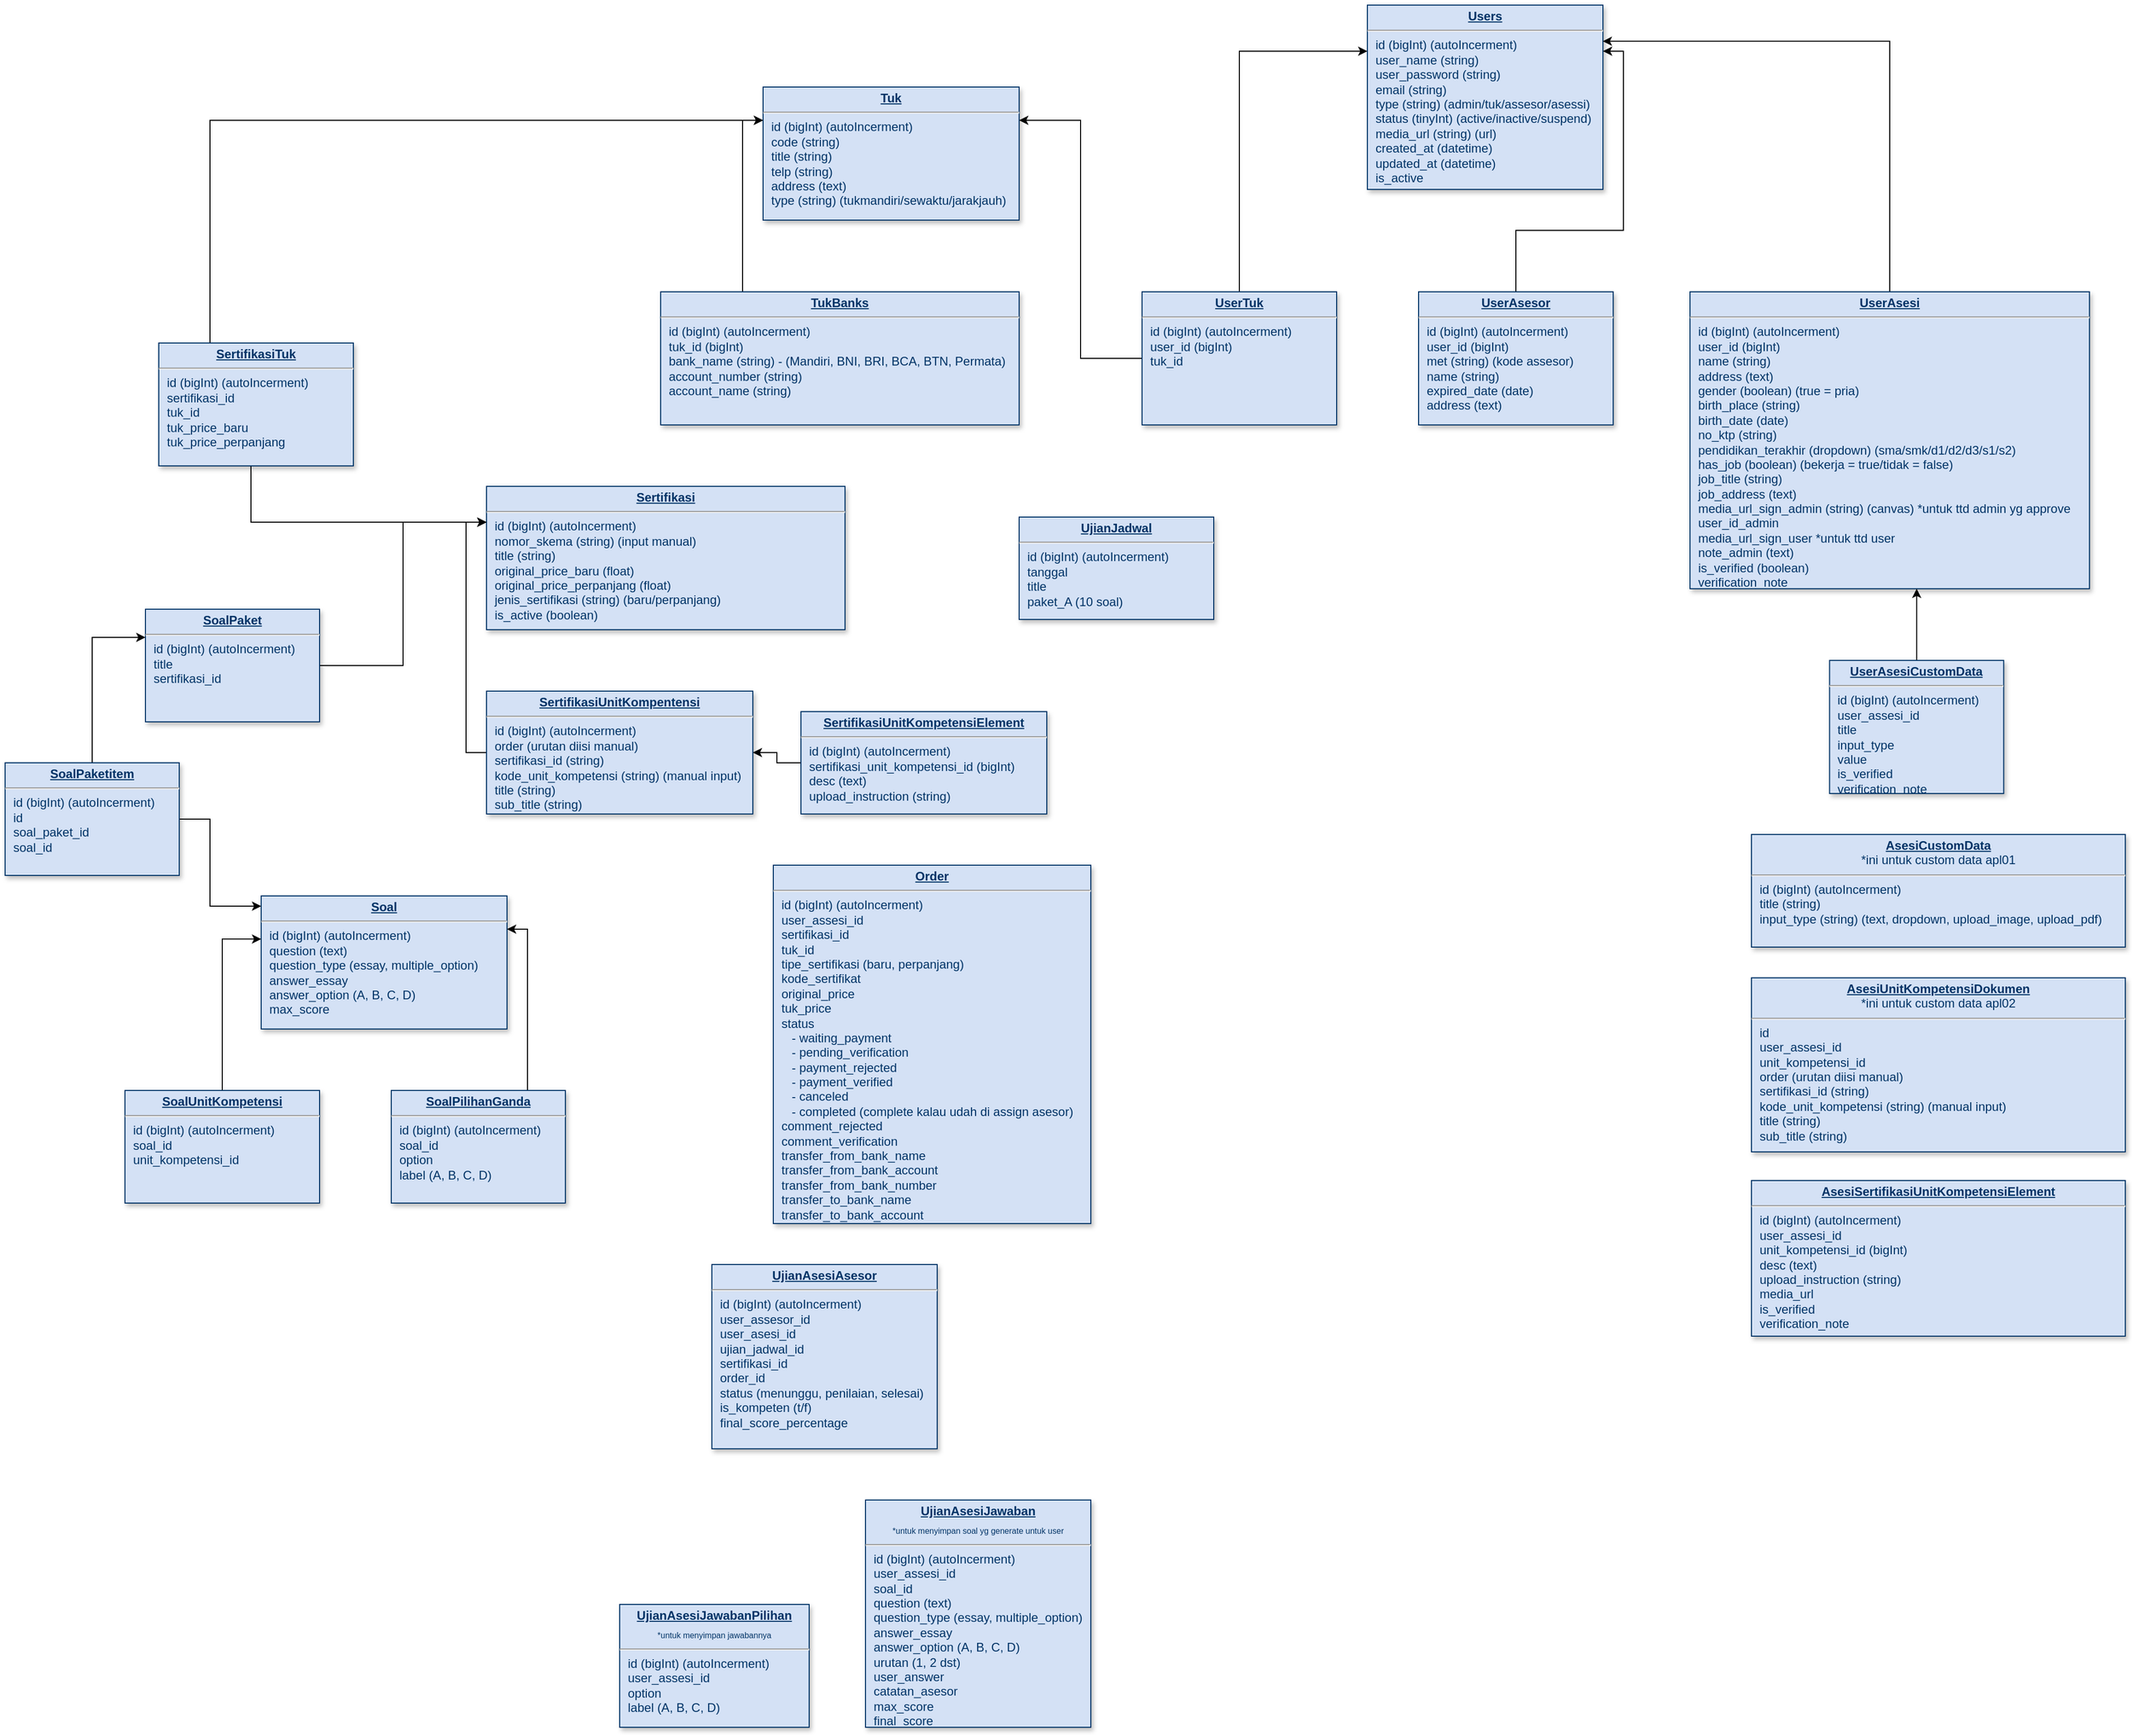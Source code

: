 <mxfile version="13.10.9" type="github">
  <diagram name="Page-1" id="efa7a0a1-bf9b-a30e-e6df-94a7791c09e9">
    <mxGraphModel dx="3292" dy="-245" grid="1" gridSize="10" guides="1" tooltips="1" connect="1" arrows="1" fold="1" page="1" pageScale="1" pageWidth="826" pageHeight="1169" background="#ffffff" math="0" shadow="0">
      <root>
        <mxCell id="0" />
        <mxCell id="1" parent="0" />
        <mxCell id="YZXBTbIjRNJ1mOJAg90B-25" value="&lt;p style=&quot;margin: 0px ; margin-top: 4px ; text-align: center ; text-decoration: underline&quot;&gt;&lt;strong&gt;Users&lt;/strong&gt;&lt;/p&gt;&lt;hr&gt;&lt;p style=&quot;margin: 0px ; margin-left: 8px&quot;&gt;id (bigInt) (autoIncerment)&lt;/p&gt;&lt;p style=&quot;margin: 0px ; margin-left: 8px&quot;&gt;user_name (string)&lt;/p&gt;&lt;p style=&quot;margin: 0px ; margin-left: 8px&quot;&gt;user_password (string)&lt;/p&gt;&lt;p style=&quot;margin: 0px ; margin-left: 8px&quot;&gt;email (string)&lt;/p&gt;&lt;p style=&quot;margin: 0px ; margin-left: 8px&quot;&gt;type (string) (admin/tuk/assesor/asessi)&lt;/p&gt;&lt;p style=&quot;margin: 0px ; margin-left: 8px&quot;&gt;status (tinyInt) (active/inactive/suspend)&lt;/p&gt;&lt;p style=&quot;margin: 0px ; margin-left: 8px&quot;&gt;media_url (string) (url)&lt;/p&gt;&lt;p style=&quot;margin: 0px ; margin-left: 8px&quot;&gt;created_at (datetime)&lt;/p&gt;&lt;p style=&quot;margin: 0px ; margin-left: 8px&quot;&gt;updated_at (datetime)&lt;/p&gt;&lt;p style=&quot;margin: 0px ; margin-left: 8px&quot;&gt;is_active&lt;/p&gt;" style="verticalAlign=top;align=left;overflow=fill;fontSize=12;fontFamily=Helvetica;html=1;strokeColor=#003366;shadow=1;fillColor=#D4E1F5;fontColor=#003366" parent="1" vertex="1">
          <mxGeometry x="-130" y="1420" width="230" height="180" as="geometry" />
        </mxCell>
        <mxCell id="NWYR0QhhFVFz2IaBORLZ-47" style="edgeStyle=orthogonalEdgeStyle;rounded=0;orthogonalLoop=1;jettySize=auto;html=1;entryX=0.999;entryY=0.196;entryDx=0;entryDy=0;entryPerimeter=0;" parent="1" source="YZXBTbIjRNJ1mOJAg90B-26" target="YZXBTbIjRNJ1mOJAg90B-25" edge="1">
          <mxGeometry relative="1" as="geometry">
            <Array as="points">
              <mxPoint x="380" y="1455" />
            </Array>
          </mxGeometry>
        </mxCell>
        <mxCell id="YZXBTbIjRNJ1mOJAg90B-26" value="&lt;p style=&quot;margin: 4px 0px 0px ; text-align: center&quot;&gt;&lt;b&gt;&lt;u&gt;UserAsesi&lt;/u&gt;&lt;/b&gt;&lt;br&gt;&lt;/p&gt;&lt;hr&gt;&lt;p style=&quot;margin: 0px ; margin-left: 8px&quot;&gt;id (bigInt) (autoIncerment)&lt;/p&gt;&lt;p style=&quot;margin: 0px ; margin-left: 8px&quot;&gt;user_id (bigInt)&lt;/p&gt;&lt;p style=&quot;margin: 0px ; margin-left: 8px&quot;&gt;name (string)&lt;/p&gt;&lt;p style=&quot;margin: 0px ; margin-left: 8px&quot;&gt;address (text)&lt;/p&gt;&lt;p style=&quot;margin: 0px ; margin-left: 8px&quot;&gt;gender (boolean) (true = pria)&lt;/p&gt;&lt;p style=&quot;margin: 0px ; margin-left: 8px&quot;&gt;birth_place (string)&lt;/p&gt;&lt;p style=&quot;margin: 0px ; margin-left: 8px&quot;&gt;birth_date (date)&lt;/p&gt;&lt;p style=&quot;margin: 0px ; margin-left: 8px&quot;&gt;no_ktp (string)&lt;/p&gt;&lt;p style=&quot;margin: 0px ; margin-left: 8px&quot;&gt;pendidikan_terakhir (dropdown) (sma/smk/d1/d2/d3/s1/s2)&lt;/p&gt;&lt;p style=&quot;margin: 0px ; margin-left: 8px&quot;&gt;has_job (boolean) (bekerja = true/tidak = false)&lt;/p&gt;&lt;p style=&quot;margin: 0px ; margin-left: 8px&quot;&gt;job_title (string)&lt;/p&gt;&lt;p style=&quot;margin: 0px ; margin-left: 8px&quot;&gt;job_address (text)&lt;/p&gt;&lt;p style=&quot;margin: 0px ; margin-left: 8px&quot;&gt;media_url_sign_admin (string) (canvas) *untuk ttd admin yg approve&lt;/p&gt;&lt;p style=&quot;margin: 0px ; margin-left: 8px&quot;&gt;user_id_admin&lt;/p&gt;&lt;p style=&quot;margin: 0px ; margin-left: 8px&quot;&gt;media_url_sign_user *untuk ttd user&lt;/p&gt;&lt;p style=&quot;margin: 0px ; margin-left: 8px&quot;&gt;note_admin (text)&lt;/p&gt;&lt;p style=&quot;margin: 0px ; margin-left: 8px&quot;&gt;is_verified (boolean)&lt;/p&gt;&lt;p style=&quot;margin: 0px ; margin-left: 8px&quot;&gt;verification_note&lt;/p&gt;" style="verticalAlign=top;align=left;overflow=fill;fontSize=12;fontFamily=Helvetica;html=1;strokeColor=#003366;shadow=1;fillColor=#D4E1F5;fontColor=#003366" parent="1" vertex="1">
          <mxGeometry x="185" y="1700" width="390" height="290" as="geometry" />
        </mxCell>
        <mxCell id="NWYR0QhhFVFz2IaBORLZ-48" style="edgeStyle=orthogonalEdgeStyle;rounded=0;orthogonalLoop=1;jettySize=auto;html=1;entryX=1;entryY=0.25;entryDx=0;entryDy=0;" parent="1" source="YZXBTbIjRNJ1mOJAg90B-28" target="YZXBTbIjRNJ1mOJAg90B-25" edge="1">
          <mxGeometry relative="1" as="geometry">
            <Array as="points">
              <mxPoint x="15" y="1640" />
              <mxPoint x="120" y="1640" />
              <mxPoint x="120" y="1465" />
            </Array>
          </mxGeometry>
        </mxCell>
        <mxCell id="YZXBTbIjRNJ1mOJAg90B-28" value="&lt;p style=&quot;margin: 4px 0px 0px ; text-align: center&quot;&gt;&lt;b&gt;&lt;u&gt;UserAsesor&lt;/u&gt;&lt;/b&gt;&lt;br&gt;&lt;/p&gt;&lt;hr&gt;&lt;p style=&quot;margin: 0px ; margin-left: 8px&quot;&gt;id (bigInt) (autoIncerment)&lt;/p&gt;&lt;p style=&quot;margin: 0px ; margin-left: 8px&quot;&gt;user_id (bigInt)&lt;/p&gt;&lt;p style=&quot;margin: 0px ; margin-left: 8px&quot;&gt;met (string) (kode assesor)&lt;/p&gt;&lt;p style=&quot;margin: 0px ; margin-left: 8px&quot;&gt;name (string)&lt;/p&gt;&lt;p style=&quot;margin: 0px ; margin-left: 8px&quot;&gt;expired_date (date)&lt;/p&gt;&lt;p style=&quot;margin: 0px ; margin-left: 8px&quot;&gt;address (text)&lt;/p&gt;" style="verticalAlign=top;align=left;overflow=fill;fontSize=12;fontFamily=Helvetica;html=1;strokeColor=#003366;shadow=1;fillColor=#D4E1F5;fontColor=#003366" parent="1" vertex="1">
          <mxGeometry x="-80" y="1700" width="190" height="130" as="geometry" />
        </mxCell>
        <mxCell id="NWYR0QhhFVFz2IaBORLZ-58" style="edgeStyle=orthogonalEdgeStyle;rounded=0;orthogonalLoop=1;jettySize=auto;html=1;" parent="1" source="YZXBTbIjRNJ1mOJAg90B-29" target="YZXBTbIjRNJ1mOJAg90B-26" edge="1">
          <mxGeometry relative="1" as="geometry">
            <Array as="points">
              <mxPoint x="406" y="2010" />
              <mxPoint x="406" y="2010" />
            </Array>
          </mxGeometry>
        </mxCell>
        <mxCell id="YZXBTbIjRNJ1mOJAg90B-29" value="&lt;p style=&quot;margin: 4px 0px 0px ; text-align: center&quot;&gt;&lt;b&gt;&lt;u&gt;UserAsesiCustomData&lt;/u&gt;&lt;/b&gt;&lt;br&gt;&lt;/p&gt;&lt;hr&gt;&lt;p style=&quot;margin: 0px ; margin-left: 8px&quot;&gt;id (bigInt) (autoIncerment)&lt;/p&gt;&lt;p style=&quot;margin: 0px ; margin-left: 8px&quot;&gt;user_assesi_id&lt;/p&gt;&lt;p style=&quot;margin: 0px ; margin-left: 8px&quot;&gt;title&lt;/p&gt;&lt;p style=&quot;margin: 0px ; margin-left: 8px&quot;&gt;input_type&lt;/p&gt;&lt;p style=&quot;margin: 0px ; margin-left: 8px&quot;&gt;value&lt;/p&gt;&lt;p style=&quot;margin: 0px ; margin-left: 8px&quot;&gt;is_verified&lt;/p&gt;&lt;p style=&quot;margin: 0px ; margin-left: 8px&quot;&gt;verification_note&lt;/p&gt;" style="verticalAlign=top;align=left;overflow=fill;fontSize=12;fontFamily=Helvetica;html=1;strokeColor=#003366;shadow=1;fillColor=#D4E1F5;fontColor=#003366" parent="1" vertex="1">
          <mxGeometry x="321.25" y="2060" width="170" height="130" as="geometry" />
        </mxCell>
        <mxCell id="YZXBTbIjRNJ1mOJAg90B-30" value="&lt;p style=&quot;margin: 4px 0px 0px ; text-align: center&quot;&gt;&lt;b&gt;&lt;u&gt;AsesiCustomData&lt;br&gt;&lt;/u&gt;&lt;/b&gt;*ini untuk custom data apl01&lt;br&gt;&lt;/p&gt;&lt;hr&gt;&lt;p style=&quot;margin: 0px ; margin-left: 8px&quot;&gt;id (bigInt) (autoIncerment)&lt;/p&gt;&lt;p style=&quot;margin: 0px ; margin-left: 8px&quot;&gt;title (string)&lt;/p&gt;&lt;p style=&quot;margin: 0px ; margin-left: 8px&quot;&gt;input_type (string) (text, dropdown, upload_image, upload_pdf)&lt;/p&gt;" style="verticalAlign=top;align=left;overflow=fill;fontSize=12;fontFamily=Helvetica;html=1;strokeColor=#003366;shadow=1;fillColor=#D4E1F5;fontColor=#003366" parent="1" vertex="1">
          <mxGeometry x="245" y="2230" width="365" height="110" as="geometry" />
        </mxCell>
        <mxCell id="YZXBTbIjRNJ1mOJAg90B-31" value="&lt;p style=&quot;margin: 4px 0px 0px ; text-align: center&quot;&gt;&lt;u&gt;&lt;b&gt;AsesiUnitKompetensiDokumen&lt;/b&gt;&lt;br&gt;&lt;/u&gt;*ini untuk custom data apl02&lt;br&gt;&lt;/p&gt;&lt;hr&gt;&lt;p style=&quot;margin: 0px ; margin-left: 8px&quot;&gt;id&lt;/p&gt;&lt;p style=&quot;margin: 0px ; margin-left: 8px&quot;&gt;user_assesi_id&lt;/p&gt;&lt;p style=&quot;margin: 0px ; margin-left: 8px&quot;&gt;unit_kompetensi_id&lt;/p&gt;&lt;p style=&quot;margin: 0px ; margin-left: 8px&quot;&gt;order (urutan diisi manual)&lt;/p&gt;&lt;p style=&quot;margin: 0px ; margin-left: 8px&quot;&gt;sertifikasi_id (string)&lt;/p&gt;&lt;p style=&quot;margin: 0px ; margin-left: 8px&quot;&gt;kode_unit_kompetensi (string) (manual input)&lt;/p&gt;&lt;p style=&quot;margin: 0px ; margin-left: 8px&quot;&gt;title (string)&lt;/p&gt;&lt;p style=&quot;margin: 0px ; margin-left: 8px&quot;&gt;sub_title (string)&lt;/p&gt;" style="verticalAlign=top;align=left;overflow=fill;fontSize=12;fontFamily=Helvetica;html=1;strokeColor=#003366;shadow=1;fillColor=#D4E1F5;fontColor=#003366" parent="1" vertex="1">
          <mxGeometry x="245" y="2370" width="365" height="170" as="geometry" />
        </mxCell>
        <mxCell id="YZXBTbIjRNJ1mOJAg90B-32" value="&lt;p style=&quot;margin: 4px 0px 0px ; text-align: center&quot;&gt;&lt;b&gt;&lt;u&gt;AsesiSertifikasiUnitKompetensiElement&lt;/u&gt;&lt;/b&gt;&lt;br&gt;&lt;/p&gt;&lt;hr&gt;&lt;p style=&quot;margin: 0px ; margin-left: 8px&quot;&gt;id (bigInt) (autoIncerment)&lt;/p&gt;&lt;p style=&quot;margin: 0px ; margin-left: 8px&quot;&gt;user_assesi_id&lt;/p&gt;&lt;p style=&quot;margin: 0px ; margin-left: 8px&quot;&gt;unit_kompetensi_id (bigInt)&lt;/p&gt;&lt;p style=&quot;margin: 0px ; margin-left: 8px&quot;&gt;desc (text)&lt;/p&gt;&lt;p style=&quot;margin: 0px ; margin-left: 8px&quot;&gt;upload_instruction (string)&lt;/p&gt;&lt;p style=&quot;margin: 0px ; margin-left: 8px&quot;&gt;media_url&lt;/p&gt;&lt;p style=&quot;margin: 0px ; margin-left: 8px&quot;&gt;is_verified&lt;/p&gt;&lt;p style=&quot;margin: 0px ; margin-left: 8px&quot;&gt;verification_note&lt;/p&gt;" style="verticalAlign=top;align=left;overflow=fill;fontSize=12;fontFamily=Helvetica;html=1;strokeColor=#003366;shadow=1;fillColor=#D4E1F5;fontColor=#003366" parent="1" vertex="1">
          <mxGeometry x="245" y="2568" width="365" height="152" as="geometry" />
        </mxCell>
        <mxCell id="NWYR0QhhFVFz2IaBORLZ-49" style="edgeStyle=orthogonalEdgeStyle;rounded=0;orthogonalLoop=1;jettySize=auto;html=1;entryX=0;entryY=0.25;entryDx=0;entryDy=0;" parent="1" source="NWYR0QhhFVFz2IaBORLZ-25" target="YZXBTbIjRNJ1mOJAg90B-25" edge="1">
          <mxGeometry relative="1" as="geometry">
            <Array as="points">
              <mxPoint x="-255" y="1465" />
            </Array>
          </mxGeometry>
        </mxCell>
        <mxCell id="NWYR0QhhFVFz2IaBORLZ-50" style="edgeStyle=orthogonalEdgeStyle;rounded=0;orthogonalLoop=1;jettySize=auto;html=1;entryX=1;entryY=0.25;entryDx=0;entryDy=0;" parent="1" source="NWYR0QhhFVFz2IaBORLZ-25" target="NWYR0QhhFVFz2IaBORLZ-27" edge="1">
          <mxGeometry relative="1" as="geometry" />
        </mxCell>
        <mxCell id="NWYR0QhhFVFz2IaBORLZ-25" value="&lt;p style=&quot;margin: 4px 0px 0px ; text-align: center&quot;&gt;&lt;b&gt;&lt;u&gt;UserTuk&lt;/u&gt;&lt;/b&gt;&lt;br&gt;&lt;/p&gt;&lt;hr&gt;&lt;p style=&quot;margin: 0px ; margin-left: 8px&quot;&gt;id (bigInt) (autoIncerment)&lt;/p&gt;&lt;p style=&quot;margin: 0px ; margin-left: 8px&quot;&gt;user_id (bigInt)&lt;/p&gt;&lt;p style=&quot;margin: 0px ; margin-left: 8px&quot;&gt;tuk_id&lt;br&gt;&lt;/p&gt;" style="verticalAlign=top;align=left;overflow=fill;fontSize=12;fontFamily=Helvetica;html=1;strokeColor=#003366;shadow=1;fillColor=#D4E1F5;fontColor=#003366" parent="1" vertex="1">
          <mxGeometry x="-350" y="1700" width="190" height="130" as="geometry" />
        </mxCell>
        <mxCell id="NWYR0QhhFVFz2IaBORLZ-27" value="&lt;p style=&quot;margin: 4px 0px 0px ; text-align: center&quot;&gt;&lt;b&gt;&lt;u&gt;Tuk&lt;/u&gt;&lt;/b&gt;&lt;br&gt;&lt;/p&gt;&lt;hr&gt;&lt;p style=&quot;margin: 0px ; margin-left: 8px&quot;&gt;id (bigInt) (autoIncerment)&lt;/p&gt;&lt;p style=&quot;margin: 0px ; margin-left: 8px&quot;&gt;code (string)&lt;/p&gt;&lt;p style=&quot;margin: 0px ; margin-left: 8px&quot;&gt;title (string)&lt;/p&gt;&lt;p style=&quot;margin: 0px ; margin-left: 8px&quot;&gt;telp (string)&lt;/p&gt;&lt;p style=&quot;margin: 0px ; margin-left: 8px&quot;&gt;address (text)&lt;/p&gt;&lt;p style=&quot;margin: 0px ; margin-left: 8px&quot;&gt;type (string) (tukmandiri/sewaktu/jarakjauh)&lt;/p&gt;" style="verticalAlign=top;align=left;overflow=fill;fontSize=12;fontFamily=Helvetica;html=1;strokeColor=#003366;shadow=1;fillColor=#D4E1F5;fontColor=#003366" parent="1" vertex="1">
          <mxGeometry x="-720" y="1500" width="250" height="130" as="geometry" />
        </mxCell>
        <mxCell id="NWYR0QhhFVFz2IaBORLZ-51" style="edgeStyle=orthogonalEdgeStyle;rounded=0;orthogonalLoop=1;jettySize=auto;html=1;entryX=0;entryY=0.25;entryDx=0;entryDy=0;" parent="1" source="NWYR0QhhFVFz2IaBORLZ-28" target="NWYR0QhhFVFz2IaBORLZ-27" edge="1">
          <mxGeometry relative="1" as="geometry">
            <Array as="points">
              <mxPoint x="-740" y="1532" />
            </Array>
          </mxGeometry>
        </mxCell>
        <mxCell id="NWYR0QhhFVFz2IaBORLZ-28" value="&lt;p style=&quot;margin: 4px 0px 0px ; text-align: center&quot;&gt;&lt;b&gt;&lt;u&gt;TukBanks&lt;/u&gt;&lt;/b&gt;&lt;br&gt;&lt;/p&gt;&lt;hr&gt;&lt;p style=&quot;margin: 0px ; margin-left: 8px&quot;&gt;id (bigInt) (autoIncerment)&lt;/p&gt;&lt;p style=&quot;margin: 0px ; margin-left: 8px&quot;&gt;tuk_id (bigInt)&lt;/p&gt;&lt;p style=&quot;margin: 0px ; margin-left: 8px&quot;&gt;bank_name (string) - (Mandiri, BNI, BRI, BCA, BTN, Permata)&lt;/p&gt;&lt;p style=&quot;margin: 0px ; margin-left: 8px&quot;&gt;account_number (string)&lt;/p&gt;&lt;p style=&quot;margin: 0px ; margin-left: 8px&quot;&gt;account_name (string)&lt;/p&gt;" style="verticalAlign=top;align=left;overflow=fill;fontSize=12;fontFamily=Helvetica;html=1;strokeColor=#003366;shadow=1;fillColor=#D4E1F5;fontColor=#003366" parent="1" vertex="1">
          <mxGeometry x="-820" y="1700" width="350" height="130" as="geometry" />
        </mxCell>
        <mxCell id="NWYR0QhhFVFz2IaBORLZ-29" value="&lt;p style=&quot;margin: 4px 0px 0px ; text-align: center&quot;&gt;&lt;b&gt;&lt;u&gt;Sertifikasi&lt;/u&gt;&lt;/b&gt;&lt;br&gt;&lt;/p&gt;&lt;hr&gt;&lt;p style=&quot;margin: 0px ; margin-left: 8px&quot;&gt;id (bigInt) (autoIncerment)&lt;/p&gt;&lt;p style=&quot;margin: 0px ; margin-left: 8px&quot;&gt;nomor_skema (string) (input manual)&lt;/p&gt;&lt;p style=&quot;margin: 0px ; margin-left: 8px&quot;&gt;title (string)&lt;/p&gt;&lt;p style=&quot;margin: 0px ; margin-left: 8px&quot;&gt;original_price_baru (float)&lt;/p&gt;&lt;p style=&quot;margin: 0px ; margin-left: 8px&quot;&gt;original_price_perpanjang (float)&lt;/p&gt;&lt;p style=&quot;margin: 0px ; margin-left: 8px&quot;&gt;jenis_sertifikasi (string) (baru/perpanjang)&lt;/p&gt;&lt;p style=&quot;margin: 0px ; margin-left: 8px&quot;&gt;is_active (boolean)&lt;/p&gt;" style="verticalAlign=top;align=left;overflow=fill;fontSize=12;fontFamily=Helvetica;html=1;strokeColor=#003366;shadow=1;fillColor=#D4E1F5;fontColor=#003366" parent="1" vertex="1">
          <mxGeometry x="-990" y="1890" width="350" height="140" as="geometry" />
        </mxCell>
        <mxCell id="NWYR0QhhFVFz2IaBORLZ-52" style="edgeStyle=orthogonalEdgeStyle;rounded=0;orthogonalLoop=1;jettySize=auto;html=1;entryX=0;entryY=0.25;entryDx=0;entryDy=0;" parent="1" source="NWYR0QhhFVFz2IaBORLZ-30" target="NWYR0QhhFVFz2IaBORLZ-29" edge="1">
          <mxGeometry relative="1" as="geometry">
            <Array as="points">
              <mxPoint x="-1220" y="1925" />
            </Array>
          </mxGeometry>
        </mxCell>
        <mxCell id="NWYR0QhhFVFz2IaBORLZ-53" style="edgeStyle=orthogonalEdgeStyle;rounded=0;orthogonalLoop=1;jettySize=auto;html=1;entryX=0;entryY=0.25;entryDx=0;entryDy=0;" parent="1" source="NWYR0QhhFVFz2IaBORLZ-30" target="NWYR0QhhFVFz2IaBORLZ-27" edge="1">
          <mxGeometry relative="1" as="geometry">
            <Array as="points">
              <mxPoint x="-1260" y="1532" />
            </Array>
          </mxGeometry>
        </mxCell>
        <mxCell id="NWYR0QhhFVFz2IaBORLZ-30" value="&lt;p style=&quot;margin: 4px 0px 0px ; text-align: center&quot;&gt;&lt;b&gt;&lt;u&gt;SertifikasiTuk&lt;/u&gt;&lt;/b&gt;&lt;br&gt;&lt;/p&gt;&lt;hr&gt;&lt;p style=&quot;margin: 0px ; margin-left: 8px&quot;&gt;id (bigInt) (autoIncerment)&lt;/p&gt;&lt;p style=&quot;margin: 0px ; margin-left: 8px&quot;&gt;sertifikasi_id&lt;/p&gt;&lt;p style=&quot;margin: 0px ; margin-left: 8px&quot;&gt;tuk_id&lt;/p&gt;&lt;p style=&quot;margin: 0px ; margin-left: 8px&quot;&gt;tuk_price_baru&lt;/p&gt;&lt;p style=&quot;margin: 0px ; margin-left: 8px&quot;&gt;tuk_price_perpanjang&lt;/p&gt;" style="verticalAlign=top;align=left;overflow=fill;fontSize=12;fontFamily=Helvetica;html=1;strokeColor=#003366;shadow=1;fillColor=#D4E1F5;fontColor=#003366" parent="1" vertex="1">
          <mxGeometry x="-1310" y="1750" width="190" height="120" as="geometry" />
        </mxCell>
        <mxCell id="NWYR0QhhFVFz2IaBORLZ-57" style="edgeStyle=orthogonalEdgeStyle;rounded=0;orthogonalLoop=1;jettySize=auto;html=1;entryX=1;entryY=0.5;entryDx=0;entryDy=0;" parent="1" source="NWYR0QhhFVFz2IaBORLZ-31" target="NWYR0QhhFVFz2IaBORLZ-54" edge="1">
          <mxGeometry relative="1" as="geometry" />
        </mxCell>
        <mxCell id="NWYR0QhhFVFz2IaBORLZ-31" value="&lt;p style=&quot;margin: 4px 0px 0px ; text-align: center&quot;&gt;&lt;b&gt;&lt;u&gt;SertifikasiUnitKompetensiElement&lt;/u&gt;&lt;/b&gt;&lt;br&gt;&lt;/p&gt;&lt;hr&gt;&lt;p style=&quot;margin: 0px ; margin-left: 8px&quot;&gt;id (bigInt) (autoIncerment)&lt;/p&gt;&lt;p style=&quot;margin: 0px ; margin-left: 8px&quot;&gt;sertifikasi_unit_kompetensi_id (bigInt)&lt;/p&gt;&lt;p style=&quot;margin: 0px ; margin-left: 8px&quot;&gt;desc (text)&lt;/p&gt;&lt;p style=&quot;margin: 0px ; margin-left: 8px&quot;&gt;upload_instruction (string)&lt;/p&gt;" style="verticalAlign=top;align=left;overflow=fill;fontSize=12;fontFamily=Helvetica;html=1;strokeColor=#003366;shadow=1;fillColor=#D4E1F5;fontColor=#003366" parent="1" vertex="1">
          <mxGeometry x="-683" y="2110" width="240" height="100" as="geometry" />
        </mxCell>
        <mxCell id="NWYR0QhhFVFz2IaBORLZ-32" value="&lt;p style=&quot;margin: 4px 0px 0px ; text-align: center&quot;&gt;&lt;b&gt;&lt;u&gt;Soal&lt;/u&gt;&lt;/b&gt;&lt;br&gt;&lt;/p&gt;&lt;hr&gt;&lt;p style=&quot;margin: 0px ; margin-left: 8px&quot;&gt;id (bigInt) (autoIncerment)&lt;/p&gt;&lt;p style=&quot;margin: 0px ; margin-left: 8px&quot;&gt;question (text)&lt;/p&gt;&lt;p style=&quot;margin: 0px ; margin-left: 8px&quot;&gt;question_type (essay, multiple_option)&lt;/p&gt;&lt;p style=&quot;margin: 0px ; margin-left: 8px&quot;&gt;answer_essay&lt;/p&gt;&lt;p style=&quot;margin: 0px ; margin-left: 8px&quot;&gt;answer_option (A, B, C, D)&lt;/p&gt;&lt;p style=&quot;margin: 0px ; margin-left: 8px&quot;&gt;max_score&lt;/p&gt;" style="verticalAlign=top;align=left;overflow=fill;fontSize=12;fontFamily=Helvetica;html=1;strokeColor=#003366;shadow=1;fillColor=#D4E1F5;fontColor=#003366" parent="1" vertex="1">
          <mxGeometry x="-1210" y="2290" width="240" height="130" as="geometry" />
        </mxCell>
        <mxCell id="lVNDRYN5XgSrQ29oyshX-25" style="edgeStyle=orthogonalEdgeStyle;rounded=0;orthogonalLoop=1;jettySize=auto;html=1;entryX=0;entryY=0.324;entryDx=0;entryDy=0;entryPerimeter=0;" edge="1" parent="1" source="NWYR0QhhFVFz2IaBORLZ-33" target="NWYR0QhhFVFz2IaBORLZ-32">
          <mxGeometry relative="1" as="geometry" />
        </mxCell>
        <mxCell id="NWYR0QhhFVFz2IaBORLZ-33" value="&lt;p style=&quot;margin: 4px 0px 0px ; text-align: center&quot;&gt;&lt;b&gt;&lt;u&gt;SoalUnitKompetensi&lt;/u&gt;&lt;/b&gt;&lt;br&gt;&lt;/p&gt;&lt;hr&gt;&lt;p style=&quot;margin: 0px ; margin-left: 8px&quot;&gt;id (bigInt) (autoIncerment)&lt;/p&gt;&lt;p style=&quot;margin: 0px ; margin-left: 8px&quot;&gt;soal_id&lt;/p&gt;&lt;p style=&quot;margin: 0px ; margin-left: 8px&quot;&gt;unit_kompetensi_id&lt;/p&gt;" style="verticalAlign=top;align=left;overflow=fill;fontSize=12;fontFamily=Helvetica;html=1;strokeColor=#003366;shadow=1;fillColor=#D4E1F5;fontColor=#003366" parent="1" vertex="1">
          <mxGeometry x="-1343" y="2480" width="190" height="110" as="geometry" />
        </mxCell>
        <mxCell id="lVNDRYN5XgSrQ29oyshX-26" style="edgeStyle=orthogonalEdgeStyle;rounded=0;orthogonalLoop=1;jettySize=auto;html=1;entryX=1;entryY=0.25;entryDx=0;entryDy=0;" edge="1" parent="1" source="NWYR0QhhFVFz2IaBORLZ-34" target="NWYR0QhhFVFz2IaBORLZ-32">
          <mxGeometry relative="1" as="geometry">
            <Array as="points">
              <mxPoint x="-950" y="2323" />
            </Array>
          </mxGeometry>
        </mxCell>
        <mxCell id="NWYR0QhhFVFz2IaBORLZ-34" value="&lt;p style=&quot;margin: 4px 0px 0px ; text-align: center&quot;&gt;&lt;b&gt;&lt;u&gt;SoalPilihanGanda&lt;/u&gt;&lt;/b&gt;&lt;br&gt;&lt;/p&gt;&lt;hr&gt;&lt;p style=&quot;margin: 0px ; margin-left: 8px&quot;&gt;id (bigInt) (autoIncerment)&lt;/p&gt;&lt;p style=&quot;margin: 0px ; margin-left: 8px&quot;&gt;&lt;span&gt;soal_id&lt;/span&gt;&lt;br&gt;&lt;/p&gt;&lt;p style=&quot;margin: 0px ; margin-left: 8px&quot;&gt;option&lt;/p&gt;&lt;p style=&quot;margin: 0px ; margin-left: 8px&quot;&gt;label (A, B, C, D)&lt;/p&gt;" style="verticalAlign=top;align=left;overflow=fill;fontSize=12;fontFamily=Helvetica;html=1;strokeColor=#003366;shadow=1;fillColor=#D4E1F5;fontColor=#003366" parent="1" vertex="1">
          <mxGeometry x="-1083" y="2480" width="170" height="110" as="geometry" />
        </mxCell>
        <mxCell id="lVNDRYN5XgSrQ29oyshX-27" style="edgeStyle=orthogonalEdgeStyle;rounded=0;orthogonalLoop=1;jettySize=auto;html=1;entryX=0;entryY=0.25;entryDx=0;entryDy=0;" edge="1" parent="1" source="NWYR0QhhFVFz2IaBORLZ-35" target="NWYR0QhhFVFz2IaBORLZ-29">
          <mxGeometry relative="1" as="geometry" />
        </mxCell>
        <mxCell id="NWYR0QhhFVFz2IaBORLZ-35" value="&lt;p style=&quot;margin: 4px 0px 0px ; text-align: center&quot;&gt;&lt;b&gt;&lt;u&gt;SoalPaket&lt;/u&gt;&lt;/b&gt;&lt;br&gt;&lt;/p&gt;&lt;hr&gt;&lt;p style=&quot;margin: 0px ; margin-left: 8px&quot;&gt;id (bigInt) (autoIncerment)&lt;/p&gt;&lt;p style=&quot;margin: 0px ; margin-left: 8px&quot;&gt;title&lt;/p&gt;&lt;p style=&quot;margin: 0px ; margin-left: 8px&quot;&gt;sertifikasi_id&lt;/p&gt;" style="verticalAlign=top;align=left;overflow=fill;fontSize=12;fontFamily=Helvetica;html=1;strokeColor=#003366;shadow=1;fillColor=#D4E1F5;fontColor=#003366" parent="1" vertex="1">
          <mxGeometry x="-1323" y="2010" width="170" height="110" as="geometry" />
        </mxCell>
        <mxCell id="lVNDRYN5XgSrQ29oyshX-28" style="edgeStyle=orthogonalEdgeStyle;rounded=0;orthogonalLoop=1;jettySize=auto;html=1;entryX=0;entryY=0.25;entryDx=0;entryDy=0;" edge="1" parent="1" source="NWYR0QhhFVFz2IaBORLZ-36" target="NWYR0QhhFVFz2IaBORLZ-35">
          <mxGeometry relative="1" as="geometry" />
        </mxCell>
        <mxCell id="lVNDRYN5XgSrQ29oyshX-29" style="edgeStyle=orthogonalEdgeStyle;rounded=0;orthogonalLoop=1;jettySize=auto;html=1;exitX=1;exitY=0.5;exitDx=0;exitDy=0;" edge="1" parent="1" source="NWYR0QhhFVFz2IaBORLZ-36" target="NWYR0QhhFVFz2IaBORLZ-32">
          <mxGeometry relative="1" as="geometry">
            <Array as="points">
              <mxPoint x="-1260" y="2215" />
              <mxPoint x="-1260" y="2300" />
            </Array>
          </mxGeometry>
        </mxCell>
        <mxCell id="NWYR0QhhFVFz2IaBORLZ-36" value="&lt;p style=&quot;margin: 4px 0px 0px ; text-align: center&quot;&gt;&lt;b&gt;&lt;u&gt;SoalPaketitem&lt;/u&gt;&lt;/b&gt;&lt;br&gt;&lt;/p&gt;&lt;hr&gt;&lt;p style=&quot;margin: 0px ; margin-left: 8px&quot;&gt;id (bigInt) (autoIncerment)&lt;/p&gt;&lt;p style=&quot;margin: 0px ; margin-left: 8px&quot;&gt;id&lt;/p&gt;&lt;p style=&quot;margin: 0px ; margin-left: 8px&quot;&gt;soal_paket_id&lt;/p&gt;&lt;p style=&quot;margin: 0px ; margin-left: 8px&quot;&gt;soal_id&lt;/p&gt;" style="verticalAlign=top;align=left;overflow=fill;fontSize=12;fontFamily=Helvetica;html=1;strokeColor=#003366;shadow=1;fillColor=#D4E1F5;fontColor=#003366" parent="1" vertex="1">
          <mxGeometry x="-1460" y="2160" width="170" height="110" as="geometry" />
        </mxCell>
        <mxCell id="NWYR0QhhFVFz2IaBORLZ-38" value="&lt;p style=&quot;margin: 4px 0px 0px ; text-align: center&quot;&gt;&lt;b&gt;&lt;u&gt;UjianJadwal&lt;/u&gt;&lt;/b&gt;&lt;br&gt;&lt;/p&gt;&lt;hr&gt;&lt;p style=&quot;margin: 0px ; margin-left: 8px&quot;&gt;id (bigInt) (autoIncerment)&lt;/p&gt;&lt;p style=&quot;margin: 0px ; margin-left: 8px&quot;&gt;tanggal&lt;/p&gt;&lt;p style=&quot;margin: 0px ; margin-left: 8px&quot;&gt;title&lt;/p&gt;&lt;p style=&quot;margin: 0px ; margin-left: 8px&quot;&gt;paket_A (10 soal)&lt;/p&gt;" style="verticalAlign=top;align=left;overflow=fill;fontSize=12;fontFamily=Helvetica;html=1;strokeColor=#003366;shadow=1;fillColor=#D4E1F5;fontColor=#003366" parent="1" vertex="1">
          <mxGeometry x="-470" y="1920" width="190" height="100" as="geometry" />
        </mxCell>
        <mxCell id="NWYR0QhhFVFz2IaBORLZ-39" value="&lt;p style=&quot;margin: 4px 0px 0px ; text-align: center&quot;&gt;&lt;b&gt;&lt;u&gt;UjianAsesiAsesor&lt;/u&gt;&lt;/b&gt;&lt;br&gt;&lt;/p&gt;&lt;hr&gt;&lt;p style=&quot;margin: 0px ; margin-left: 8px&quot;&gt;id (bigInt) (autoIncerment)&lt;/p&gt;&lt;p style=&quot;margin: 0px ; margin-left: 8px&quot;&gt;user_assesor_id&lt;/p&gt;&lt;p style=&quot;margin: 0px ; margin-left: 8px&quot;&gt;user_asesi_id&lt;/p&gt;&lt;p style=&quot;margin: 0px ; margin-left: 8px&quot;&gt;ujian_jadwal_id&lt;/p&gt;&lt;p style=&quot;margin: 0px ; margin-left: 8px&quot;&gt;sertifikasi_id&lt;/p&gt;&lt;p style=&quot;margin: 0px ; margin-left: 8px&quot;&gt;order_id&lt;/p&gt;&lt;p style=&quot;margin: 0px ; margin-left: 8px&quot;&gt;status (menunggu, penilaian, selesai)&lt;/p&gt;&lt;p style=&quot;margin: 0px ; margin-left: 8px&quot;&gt;is_kompeten (t/f)&lt;/p&gt;&lt;p style=&quot;margin: 0px ; margin-left: 8px&quot;&gt;final_score_percentage&lt;/p&gt;" style="verticalAlign=top;align=left;overflow=fill;fontSize=12;fontFamily=Helvetica;html=1;strokeColor=#003366;shadow=1;fillColor=#D4E1F5;fontColor=#003366" parent="1" vertex="1">
          <mxGeometry x="-770" y="2650" width="220" height="180" as="geometry" />
        </mxCell>
        <mxCell id="NWYR0QhhFVFz2IaBORLZ-40" value="&lt;p style=&quot;margin: 4px 0px 0px ; text-align: center&quot;&gt;&lt;b&gt;&lt;u&gt;UjianAsesiJawaban&lt;/u&gt;&lt;/b&gt;&lt;/p&gt;&lt;p style=&quot;margin: 4px 0px 0px ; text-align: center&quot;&gt;&lt;font style=&quot;font-size: 8px&quot;&gt;*untuk menyimpan soal yg generate untuk user&lt;/font&gt;&lt;br&gt;&lt;/p&gt;&lt;hr&gt;&lt;p style=&quot;margin: 0px ; margin-left: 8px&quot;&gt;id (bigInt) (autoIncerment)&lt;/p&gt;&lt;p style=&quot;margin: 0px ; margin-left: 8px&quot;&gt;user_assesi_id&lt;/p&gt;&lt;p style=&quot;margin: 0px ; margin-left: 8px&quot;&gt;soal_id&lt;/p&gt;&lt;p style=&quot;margin: 0px ; margin-left: 8px&quot;&gt;question (text)&lt;/p&gt;&lt;p style=&quot;margin: 0px ; margin-left: 8px&quot;&gt;question_type (essay, multiple_option)&lt;/p&gt;&lt;p style=&quot;margin: 0px ; margin-left: 8px&quot;&gt;answer_essay&lt;/p&gt;&lt;p style=&quot;margin: 0px ; margin-left: 8px&quot;&gt;answer_option (A, B, C, D)&lt;/p&gt;&lt;p style=&quot;margin: 0px ; margin-left: 8px&quot;&gt;urutan (1, 2 dst)&lt;/p&gt;&lt;p style=&quot;margin: 0px ; margin-left: 8px&quot;&gt;user_answer&lt;/p&gt;&lt;p style=&quot;margin: 0px ; margin-left: 8px&quot;&gt;catatan_asesor&lt;/p&gt;&lt;p style=&quot;margin: 0px ; margin-left: 8px&quot;&gt;max_score&lt;/p&gt;&lt;p style=&quot;margin: 0px ; margin-left: 8px&quot;&gt;final_score&lt;/p&gt;" style="verticalAlign=top;align=left;overflow=fill;fontSize=12;fontFamily=Helvetica;html=1;strokeColor=#003366;shadow=1;fillColor=#D4E1F5;fontColor=#003366" parent="1" vertex="1">
          <mxGeometry x="-620" y="2880" width="220" height="222" as="geometry" />
        </mxCell>
        <mxCell id="NWYR0QhhFVFz2IaBORLZ-41" value="&lt;p style=&quot;margin: 4px 0px 0px ; text-align: center&quot;&gt;&lt;b&gt;&lt;u&gt;UjianAsesiJawabanPilihan&lt;/u&gt;&lt;/b&gt;&lt;br&gt;&lt;/p&gt;&lt;p style=&quot;margin: 4px 0px 0px ; text-align: center&quot;&gt;&lt;font style=&quot;font-size: 8px&quot;&gt;*untuk menyimpan jawabannya&lt;/font&gt;&lt;br&gt;&lt;/p&gt;&lt;hr&gt;&lt;p style=&quot;margin: 0px ; margin-left: 8px&quot;&gt;id (bigInt) (autoIncerment)&lt;/p&gt;&lt;p style=&quot;margin: 0px ; margin-left: 8px&quot;&gt;user_assesi_id&lt;/p&gt;&lt;p style=&quot;margin: 0px ; margin-left: 8px&quot;&gt;option&lt;/p&gt;&lt;p style=&quot;margin: 0px ; margin-left: 8px&quot;&gt;label (A, B, C, D)&lt;/p&gt;" style="verticalAlign=top;align=left;overflow=fill;fontSize=12;fontFamily=Helvetica;html=1;strokeColor=#003366;shadow=1;fillColor=#D4E1F5;fontColor=#003366" parent="1" vertex="1">
          <mxGeometry x="-860" y="2982" width="185" height="120" as="geometry" />
        </mxCell>
        <mxCell id="NWYR0QhhFVFz2IaBORLZ-45" value="&lt;p style=&quot;margin: 4px 0px 0px ; text-align: center&quot;&gt;&lt;b&gt;&lt;u&gt;Order&lt;/u&gt;&lt;/b&gt;&lt;br&gt;&lt;/p&gt;&lt;hr&gt;&lt;p style=&quot;margin: 0px ; margin-left: 8px&quot;&gt;id (bigInt) (autoIncerment)&lt;/p&gt;&lt;p style=&quot;margin: 0px ; margin-left: 8px&quot;&gt;user_assesi_id&lt;/p&gt;&lt;p style=&quot;margin: 0px ; margin-left: 8px&quot;&gt;sertifikasi_id&lt;/p&gt;&lt;p style=&quot;margin: 0px ; margin-left: 8px&quot;&gt;tuk_id&lt;/p&gt;&lt;p style=&quot;margin: 0px ; margin-left: 8px&quot;&gt;tipe_sertifikasi (baru, perpanjang)&lt;/p&gt;&lt;p style=&quot;margin: 0px ; margin-left: 8px&quot;&gt;kode_sertifikat&lt;/p&gt;&lt;p style=&quot;margin: 0px ; margin-left: 8px&quot;&gt;original_price&lt;/p&gt;&lt;p style=&quot;margin: 0px ; margin-left: 8px&quot;&gt;tuk_price&lt;/p&gt;&lt;p style=&quot;margin: 0px ; margin-left: 8px&quot;&gt;status&amp;nbsp;&lt;/p&gt;&lt;p style=&quot;margin: 0px ; margin-left: 8px&quot;&gt;&amp;nbsp; &amp;nbsp;- waiting_payment&lt;/p&gt;&lt;p style=&quot;margin: 0px ; margin-left: 8px&quot;&gt;&amp;nbsp; &amp;nbsp;- pending_verification&lt;/p&gt;&lt;p style=&quot;margin: 0px ; margin-left: 8px&quot;&gt;&amp;nbsp; &amp;nbsp;- payment_rejected&lt;/p&gt;&lt;p style=&quot;margin: 0px ; margin-left: 8px&quot;&gt;&amp;nbsp; &amp;nbsp;- payment_verified&lt;/p&gt;&lt;p style=&quot;margin: 0px ; margin-left: 8px&quot;&gt;&amp;nbsp; &amp;nbsp;- canceled&lt;/p&gt;&lt;p style=&quot;margin: 0px ; margin-left: 8px&quot;&gt;&amp;nbsp; &amp;nbsp;- completed (complete kalau udah di assign asesor)&lt;/p&gt;&lt;p style=&quot;margin: 0px ; margin-left: 8px&quot;&gt;comment_rejected&lt;/p&gt;&lt;p style=&quot;margin: 0px ; margin-left: 8px&quot;&gt;comment_verification&lt;/p&gt;&lt;p style=&quot;margin: 0px ; margin-left: 8px&quot;&gt;transfer_from_bank_name&lt;/p&gt;&lt;p style=&quot;margin: 0px ; margin-left: 8px&quot;&gt;transfer_from_bank_account&lt;/p&gt;&lt;p style=&quot;margin: 0px ; margin-left: 8px&quot;&gt;transfer_from_bank_number&lt;/p&gt;&lt;p style=&quot;margin: 0px ; margin-left: 8px&quot;&gt;transfer_to_bank_name&lt;/p&gt;&lt;p style=&quot;margin: 0px ; margin-left: 8px&quot;&gt;transfer_to_bank_account&lt;/p&gt;&lt;p style=&quot;margin: 0px ; margin-left: 8px&quot;&gt;transfer_to_bank_number&lt;/p&gt;&lt;p style=&quot;margin: 0px ; margin-left: 8px&quot;&gt;transfer_date&lt;/p&gt;&lt;p style=&quot;margin: 0px ; margin-left: 8px&quot;&gt;media_url_bukti_transfer&lt;/p&gt;&lt;p style=&quot;margin: 0px ; margin-left: 8px&quot;&gt;expired_date&lt;/p&gt;&lt;p style=&quot;margin: 0px ; margin-left: 8px&quot;&gt;created_at&lt;/p&gt;&lt;p style=&quot;margin: 0px ; margin-left: 8px&quot;&gt;updated_at&lt;/p&gt;" style="verticalAlign=top;align=left;overflow=fill;fontSize=12;fontFamily=Helvetica;html=1;strokeColor=#003366;shadow=1;fillColor=#D4E1F5;fontColor=#003366" parent="1" vertex="1">
          <mxGeometry x="-710" y="2260" width="310" height="350" as="geometry" />
        </mxCell>
        <mxCell id="NWYR0QhhFVFz2IaBORLZ-55" style="edgeStyle=orthogonalEdgeStyle;rounded=0;orthogonalLoop=1;jettySize=auto;html=1;entryX=0;entryY=0.25;entryDx=0;entryDy=0;" parent="1" source="NWYR0QhhFVFz2IaBORLZ-54" target="NWYR0QhhFVFz2IaBORLZ-29" edge="1">
          <mxGeometry relative="1" as="geometry">
            <Array as="points">
              <mxPoint x="-1010" y="1925" />
            </Array>
          </mxGeometry>
        </mxCell>
        <mxCell id="NWYR0QhhFVFz2IaBORLZ-54" value="&lt;p style=&quot;margin: 4px 0px 0px ; text-align: center&quot;&gt;&lt;b&gt;&lt;u&gt;SertifikasiUnitKompentensi&lt;/u&gt;&lt;/b&gt;&lt;br&gt;&lt;/p&gt;&lt;hr&gt;&lt;p style=&quot;margin: 0px ; margin-left: 8px&quot;&gt;id (bigInt) (autoIncerment)&lt;/p&gt;&lt;p style=&quot;margin: 0px ; margin-left: 8px&quot;&gt;order (urutan diisi manual)&lt;/p&gt;&lt;p style=&quot;margin: 0px ; margin-left: 8px&quot;&gt;sertifikasi_id (string)&lt;/p&gt;&lt;p style=&quot;margin: 0px ; margin-left: 8px&quot;&gt;kode_unit_kompetensi (string) (manual input)&lt;/p&gt;&lt;p style=&quot;margin: 0px ; margin-left: 8px&quot;&gt;title (string)&lt;/p&gt;&lt;p style=&quot;margin: 0px ; margin-left: 8px&quot;&gt;sub_title (string)&lt;/p&gt;" style="verticalAlign=top;align=left;overflow=fill;fontSize=12;fontFamily=Helvetica;html=1;strokeColor=#003366;shadow=1;fillColor=#D4E1F5;fontColor=#003366" parent="1" vertex="1">
          <mxGeometry x="-990" y="2090" width="260" height="120" as="geometry" />
        </mxCell>
      </root>
    </mxGraphModel>
  </diagram>
</mxfile>
